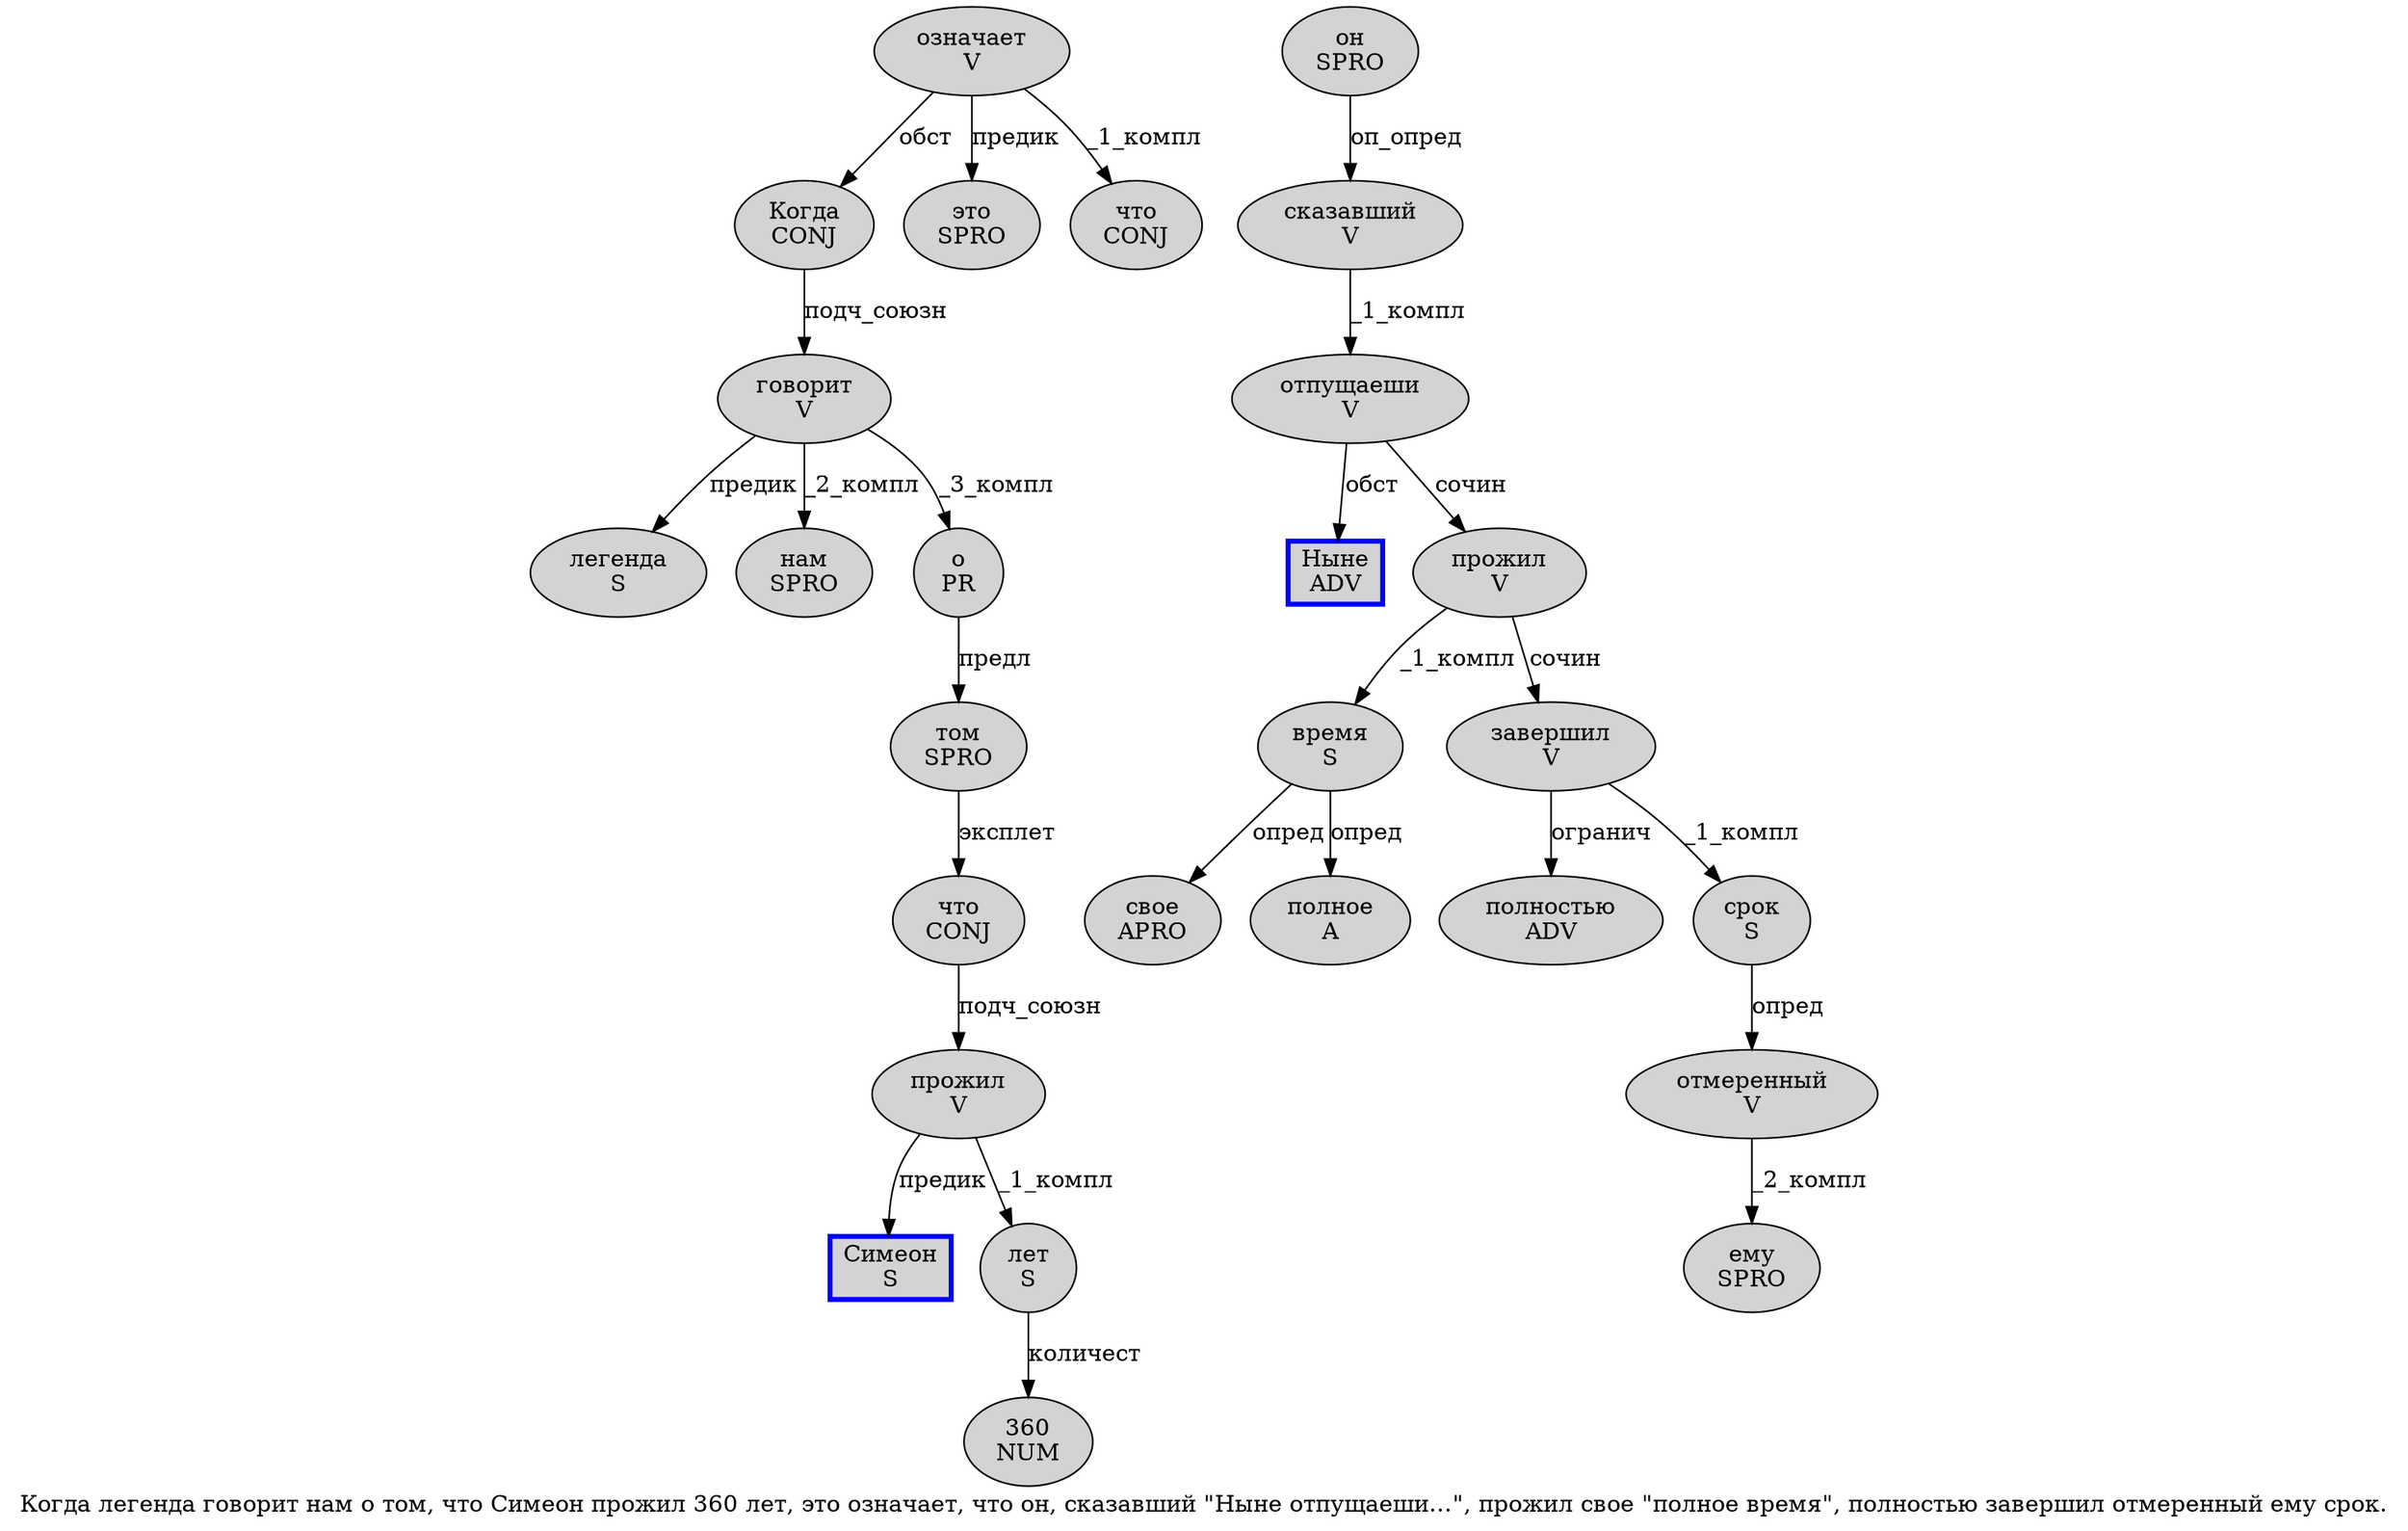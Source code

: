 digraph SENTENCE_563 {
	graph [label="Когда легенда говорит нам о том, что Симеон прожил 360 лет, это означает, что он, сказавший \"Ныне отпущаеши…\", прожил свое \"полное время\", полностью завершил отмеренный ему срок."]
	node [style=filled]
		0 [label="Когда
CONJ" color="" fillcolor=lightgray penwidth=1 shape=ellipse]
		1 [label="легенда
S" color="" fillcolor=lightgray penwidth=1 shape=ellipse]
		2 [label="говорит
V" color="" fillcolor=lightgray penwidth=1 shape=ellipse]
		3 [label="нам
SPRO" color="" fillcolor=lightgray penwidth=1 shape=ellipse]
		4 [label="о
PR" color="" fillcolor=lightgray penwidth=1 shape=ellipse]
		5 [label="том
SPRO" color="" fillcolor=lightgray penwidth=1 shape=ellipse]
		7 [label="что
CONJ" color="" fillcolor=lightgray penwidth=1 shape=ellipse]
		8 [label="Симеон
S" color=blue fillcolor=lightgray penwidth=3 shape=box]
		9 [label="прожил
V" color="" fillcolor=lightgray penwidth=1 shape=ellipse]
		10 [label="360
NUM" color="" fillcolor=lightgray penwidth=1 shape=ellipse]
		11 [label="лет
S" color="" fillcolor=lightgray penwidth=1 shape=ellipse]
		13 [label="это
SPRO" color="" fillcolor=lightgray penwidth=1 shape=ellipse]
		14 [label="означает
V" color="" fillcolor=lightgray penwidth=1 shape=ellipse]
		16 [label="что
CONJ" color="" fillcolor=lightgray penwidth=1 shape=ellipse]
		17 [label="он
SPRO" color="" fillcolor=lightgray penwidth=1 shape=ellipse]
		19 [label="сказавший
V" color="" fillcolor=lightgray penwidth=1 shape=ellipse]
		21 [label="Ныне
ADV" color=blue fillcolor=lightgray penwidth=3 shape=box]
		22 [label="отпущаеши
V" color="" fillcolor=lightgray penwidth=1 shape=ellipse]
		26 [label="прожил
V" color="" fillcolor=lightgray penwidth=1 shape=ellipse]
		27 [label="свое
APRO" color="" fillcolor=lightgray penwidth=1 shape=ellipse]
		29 [label="полное
A" color="" fillcolor=lightgray penwidth=1 shape=ellipse]
		30 [label="время
S" color="" fillcolor=lightgray penwidth=1 shape=ellipse]
		33 [label="полностью
ADV" color="" fillcolor=lightgray penwidth=1 shape=ellipse]
		34 [label="завершил
V" color="" fillcolor=lightgray penwidth=1 shape=ellipse]
		35 [label="отмеренный
V" color="" fillcolor=lightgray penwidth=1 shape=ellipse]
		36 [label="ему
SPRO" color="" fillcolor=lightgray penwidth=1 shape=ellipse]
		37 [label="срок
S" color="" fillcolor=lightgray penwidth=1 shape=ellipse]
			26 -> 30 [label="_1_компл"]
			26 -> 34 [label="сочин"]
			4 -> 5 [label="предл"]
			0 -> 2 [label="подч_союзн"]
			19 -> 22 [label="_1_компл"]
			7 -> 9 [label="подч_союзн"]
			17 -> 19 [label="оп_опред"]
			14 -> 0 [label="обст"]
			14 -> 13 [label="предик"]
			14 -> 16 [label="_1_компл"]
			35 -> 36 [label="_2_компл"]
			34 -> 33 [label="огранич"]
			34 -> 37 [label="_1_компл"]
			2 -> 1 [label="предик"]
			2 -> 3 [label="_2_компл"]
			2 -> 4 [label="_3_компл"]
			30 -> 27 [label="опред"]
			30 -> 29 [label="опред"]
			9 -> 8 [label="предик"]
			9 -> 11 [label="_1_компл"]
			22 -> 21 [label="обст"]
			22 -> 26 [label="сочин"]
			11 -> 10 [label="количест"]
			5 -> 7 [label="эксплет"]
			37 -> 35 [label="опред"]
}